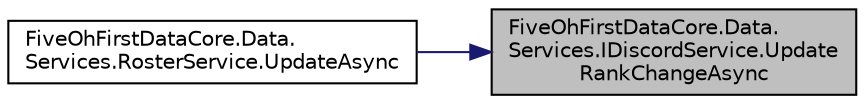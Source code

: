 digraph "FiveOhFirstDataCore.Data.Services.IDiscordService.UpdateRankChangeAsync"
{
 // LATEX_PDF_SIZE
  edge [fontname="Helvetica",fontsize="10",labelfontname="Helvetica",labelfontsize="10"];
  node [fontname="Helvetica",fontsize="10",shape=record];
  rankdir="RL";
  Node1 [label="FiveOhFirstDataCore.Data.\lServices.IDiscordService.Update\lRankChangeAsync",height=0.2,width=0.4,color="black", fillcolor="grey75", style="filled", fontcolor="black",tooltip="Update the rank for a user on Discord."];
  Node1 -> Node2 [dir="back",color="midnightblue",fontsize="10",style="solid",fontname="Helvetica"];
  Node2 [label="FiveOhFirstDataCore.Data.\lServices.RosterService.UpdateAsync",height=0.2,width=0.4,color="black", fillcolor="white", style="filled",URL="$class_five_oh_first_data_core_1_1_data_1_1_services_1_1_roster_service.html#ac85ee7c91d57c520c1829e6228a36bc0",tooltip="Update a troopers 501st related data."];
}
